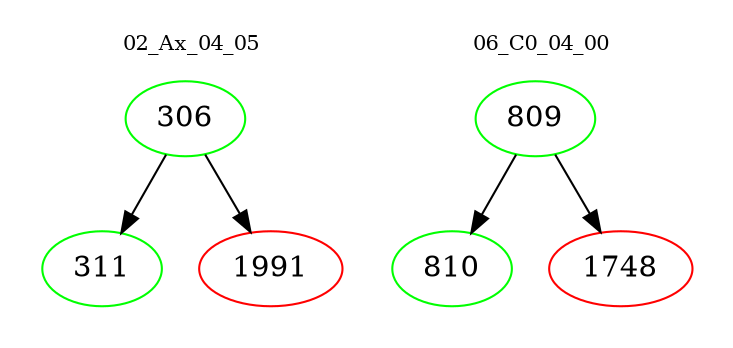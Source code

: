 digraph{
subgraph cluster_0 {
color = white
label = "02_Ax_04_05";
fontsize=10;
T0_306 [label="306", color="green"]
T0_306 -> T0_311 [color="black"]
T0_311 [label="311", color="green"]
T0_306 -> T0_1991 [color="black"]
T0_1991 [label="1991", color="red"]
}
subgraph cluster_1 {
color = white
label = "06_C0_04_00";
fontsize=10;
T1_809 [label="809", color="green"]
T1_809 -> T1_810 [color="black"]
T1_810 [label="810", color="green"]
T1_809 -> T1_1748 [color="black"]
T1_1748 [label="1748", color="red"]
}
}
